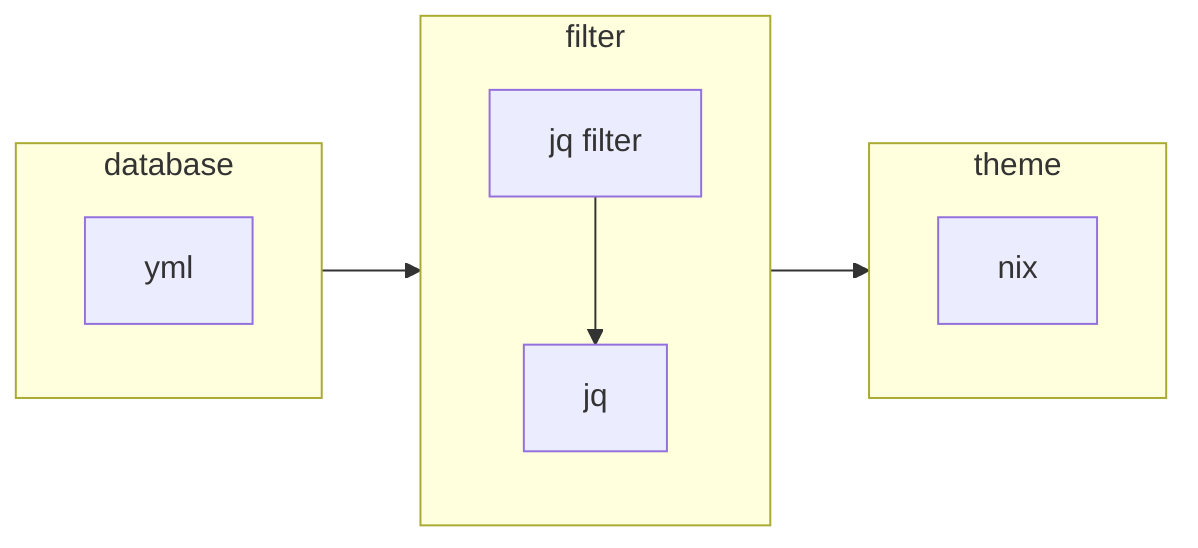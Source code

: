 flowchart LR
    subgraph database
        yml
    end
    subgraph filter
        direction TB
        jqfilter
        jq
    end
    subgraph theme
        nix
    end
    database --> filter
    jqfilter[jq filter] --> jq
    filter --> theme